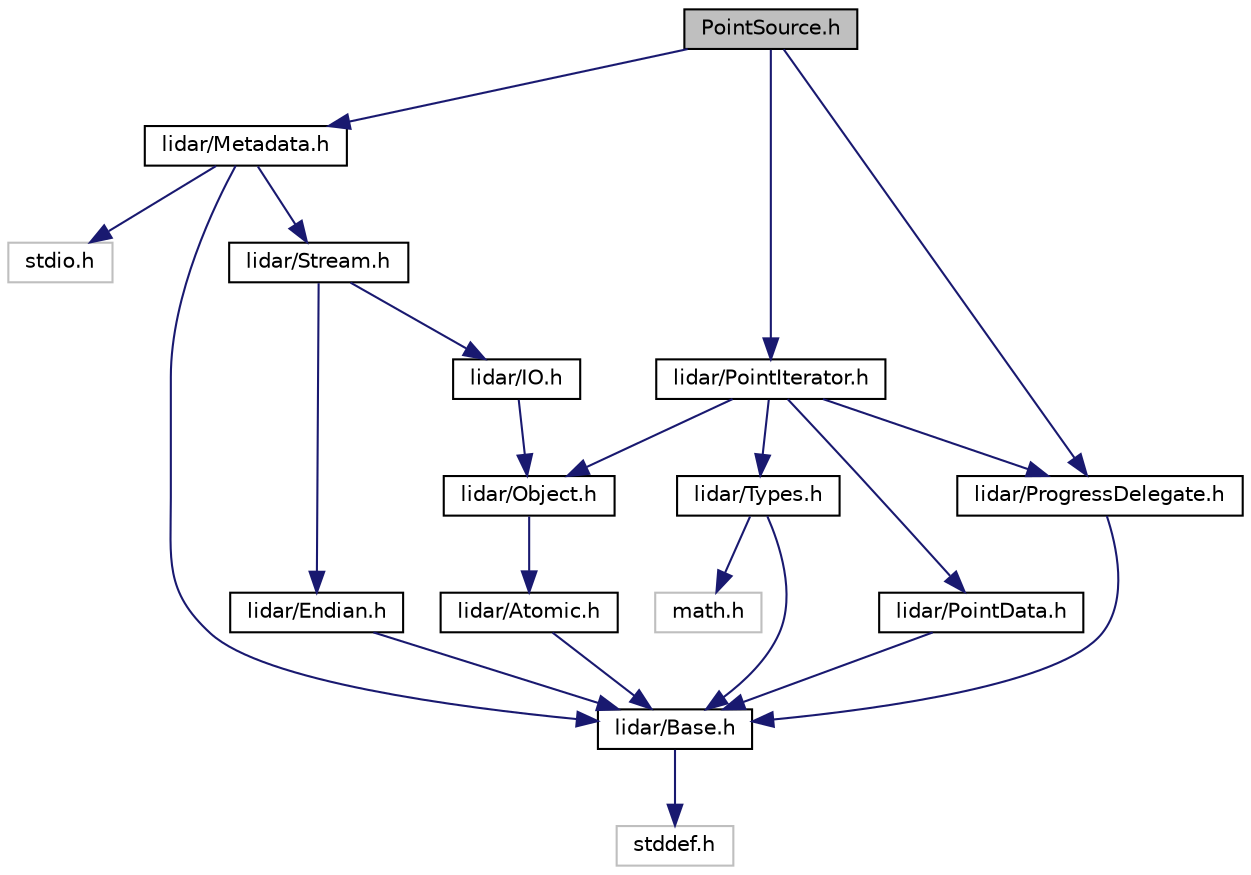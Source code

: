 digraph "PointSource.h"
{
  bgcolor="transparent";
  edge [fontname="Helvetica",fontsize="10",labelfontname="Helvetica",labelfontsize="10"];
  node [fontname="Helvetica",fontsize="10",shape=record];
  Node1 [label="PointSource.h",height=0.2,width=0.4,color="black", fillcolor="grey75", style="filled" fontcolor="black"];
  Node1 -> Node2 [color="midnightblue",fontsize="10",style="solid",fontname="Helvetica"];
  Node2 [label="lidar/Metadata.h",height=0.2,width=0.4,color="black",URL="$a00042.html"];
  Node2 -> Node3 [color="midnightblue",fontsize="10",style="solid",fontname="Helvetica"];
  Node3 [label="lidar/Base.h",height=0.2,width=0.4,color="black",URL="$a00034.html"];
  Node3 -> Node4 [color="midnightblue",fontsize="10",style="solid",fontname="Helvetica"];
  Node4 [label="stddef.h",height=0.2,width=0.4,color="grey75"];
  Node2 -> Node5 [color="midnightblue",fontsize="10",style="solid",fontname="Helvetica"];
  Node5 [label="lidar/Stream.h",height=0.2,width=0.4,color="black",URL="$a00053.html"];
  Node5 -> Node6 [color="midnightblue",fontsize="10",style="solid",fontname="Helvetica"];
  Node6 [label="lidar/IO.h",height=0.2,width=0.4,color="black",URL="$a00040.html"];
  Node6 -> Node7 [color="midnightblue",fontsize="10",style="solid",fontname="Helvetica"];
  Node7 [label="lidar/Object.h",height=0.2,width=0.4,color="black",URL="$a00045.html"];
  Node7 -> Node8 [color="midnightblue",fontsize="10",style="solid",fontname="Helvetica"];
  Node8 [label="lidar/Atomic.h",height=0.2,width=0.4,color="black",URL="$a00033.html"];
  Node8 -> Node3 [color="midnightblue",fontsize="10",style="solid",fontname="Helvetica"];
  Node5 -> Node9 [color="midnightblue",fontsize="10",style="solid",fontname="Helvetica"];
  Node9 [label="lidar/Endian.h",height=0.2,width=0.4,color="black",URL="$a00036.html"];
  Node9 -> Node3 [color="midnightblue",fontsize="10",style="solid",fontname="Helvetica"];
  Node2 -> Node10 [color="midnightblue",fontsize="10",style="solid",fontname="Helvetica"];
  Node10 [label="stdio.h",height=0.2,width=0.4,color="grey75"];
  Node1 -> Node11 [color="midnightblue",fontsize="10",style="solid",fontname="Helvetica"];
  Node11 [label="lidar/PointIterator.h",height=0.2,width=0.4,color="black",URL="$a00047.html"];
  Node11 -> Node12 [color="midnightblue",fontsize="10",style="solid",fontname="Helvetica"];
  Node12 [label="lidar/Types.h",height=0.2,width=0.4,color="black",URL="$a00056.html"];
  Node12 -> Node3 [color="midnightblue",fontsize="10",style="solid",fontname="Helvetica"];
  Node12 -> Node13 [color="midnightblue",fontsize="10",style="solid",fontname="Helvetica"];
  Node13 [label="math.h",height=0.2,width=0.4,color="grey75"];
  Node11 -> Node7 [color="midnightblue",fontsize="10",style="solid",fontname="Helvetica"];
  Node11 -> Node14 [color="midnightblue",fontsize="10",style="solid",fontname="Helvetica"];
  Node14 [label="lidar/PointData.h",height=0.2,width=0.4,color="black",URL="$a00046.html"];
  Node14 -> Node3 [color="midnightblue",fontsize="10",style="solid",fontname="Helvetica"];
  Node11 -> Node15 [color="midnightblue",fontsize="10",style="solid",fontname="Helvetica"];
  Node15 [label="lidar/ProgressDelegate.h",height=0.2,width=0.4,color="black",URL="$a00051.html"];
  Node15 -> Node3 [color="midnightblue",fontsize="10",style="solid",fontname="Helvetica"];
  Node1 -> Node15 [color="midnightblue",fontsize="10",style="solid",fontname="Helvetica"];
}
